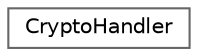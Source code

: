 digraph "Graphical Class Hierarchy"
{
 // INTERACTIVE_SVG=YES
 // LATEX_PDF_SIZE
  bgcolor="transparent";
  edge [fontname=Helvetica,fontsize=10,labelfontname=Helvetica,labelfontsize=10];
  node [fontname=Helvetica,fontsize=10,shape=box,height=0.2,width=0.4];
  rankdir="LR";
  Node0 [id="Node000000",label="CryptoHandler",height=0.2,width=0.4,color="grey40", fillcolor="white", style="filled",URL="$d1/d19/classCryptoHandler_1_1CryptoHandler.html",tooltip=" "];
}

